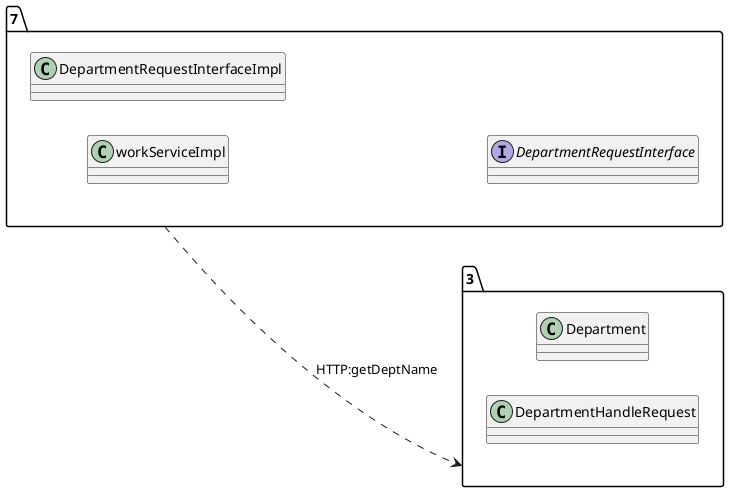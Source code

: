 @startuml 
allow_mixing
left to right direction
package "7"{
class workServiceImpl
class DepartmentRequestInterfaceImpl
interface DepartmentRequestInterface

}
package "3"{
class Department
class DepartmentHandleRequest

}
"7" ..> "3":HTTP:getDeptName
@enduml